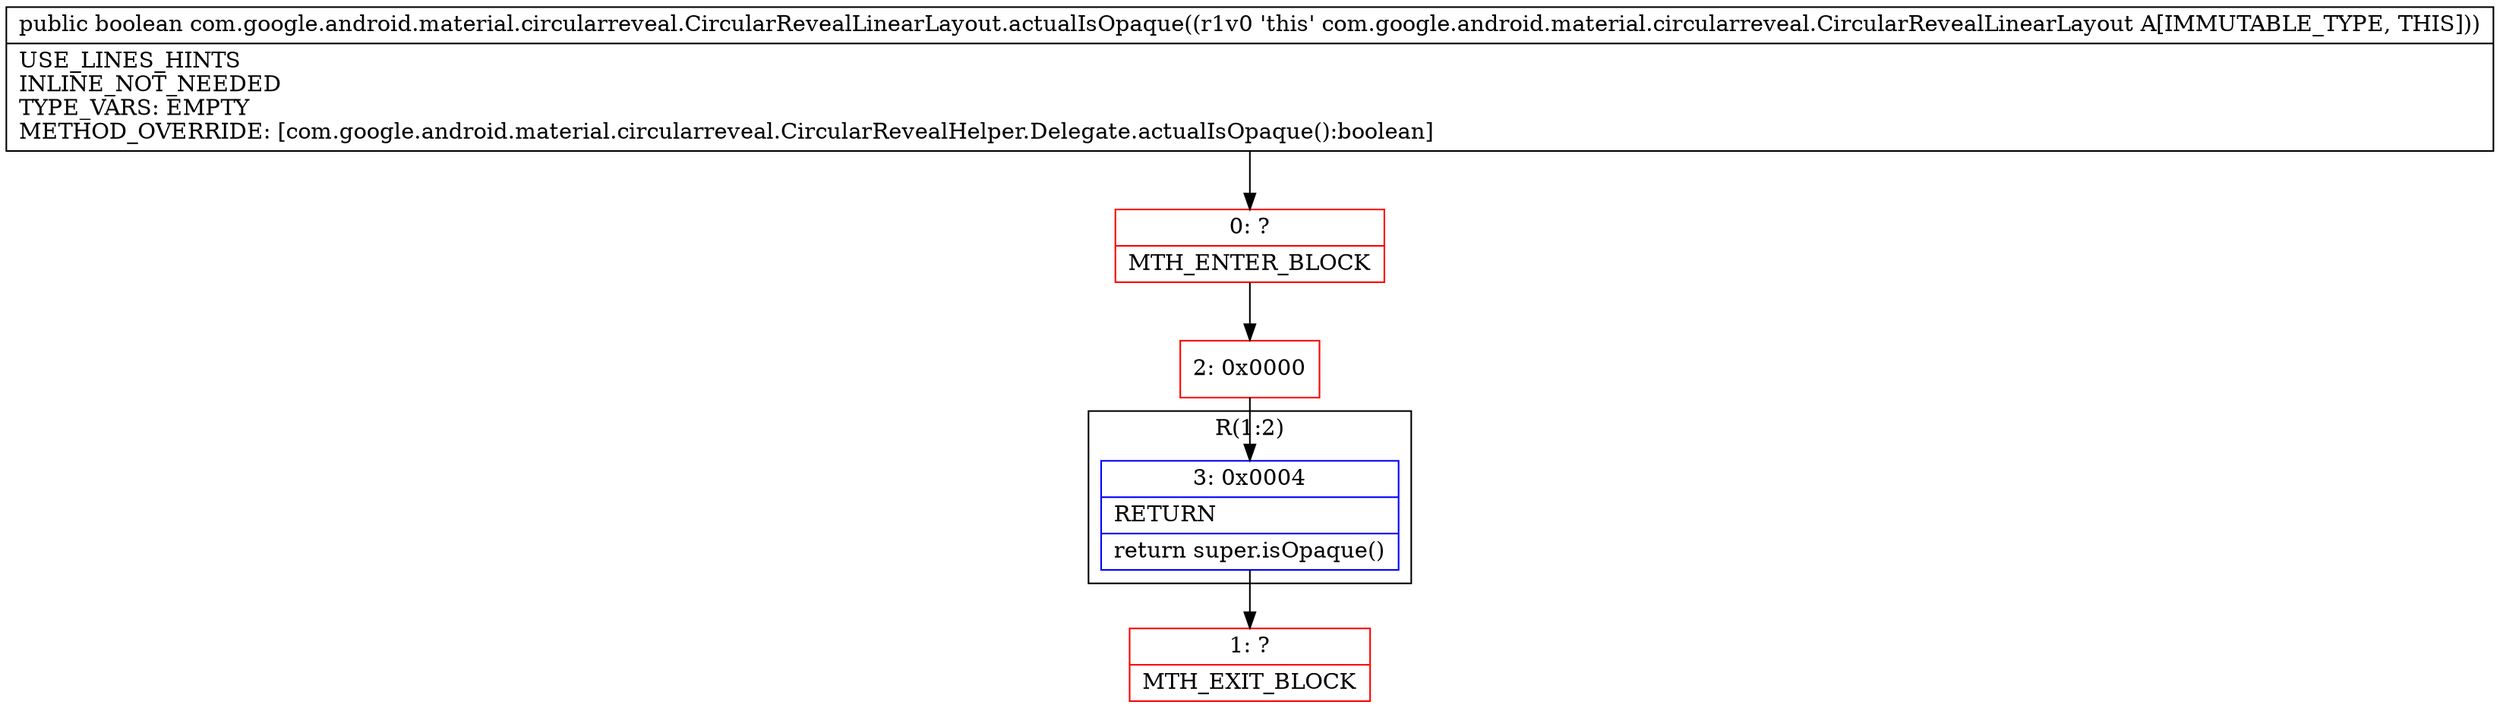 digraph "CFG forcom.google.android.material.circularreveal.CircularRevealLinearLayout.actualIsOpaque()Z" {
subgraph cluster_Region_1652515065 {
label = "R(1:2)";
node [shape=record,color=blue];
Node_3 [shape=record,label="{3\:\ 0x0004|RETURN\l|return super.isOpaque()\l}"];
}
Node_0 [shape=record,color=red,label="{0\:\ ?|MTH_ENTER_BLOCK\l}"];
Node_2 [shape=record,color=red,label="{2\:\ 0x0000}"];
Node_1 [shape=record,color=red,label="{1\:\ ?|MTH_EXIT_BLOCK\l}"];
MethodNode[shape=record,label="{public boolean com.google.android.material.circularreveal.CircularRevealLinearLayout.actualIsOpaque((r1v0 'this' com.google.android.material.circularreveal.CircularRevealLinearLayout A[IMMUTABLE_TYPE, THIS]))  | USE_LINES_HINTS\lINLINE_NOT_NEEDED\lTYPE_VARS: EMPTY\lMETHOD_OVERRIDE: [com.google.android.material.circularreveal.CircularRevealHelper.Delegate.actualIsOpaque():boolean]\l}"];
MethodNode -> Node_0;Node_3 -> Node_1;
Node_0 -> Node_2;
Node_2 -> Node_3;
}

